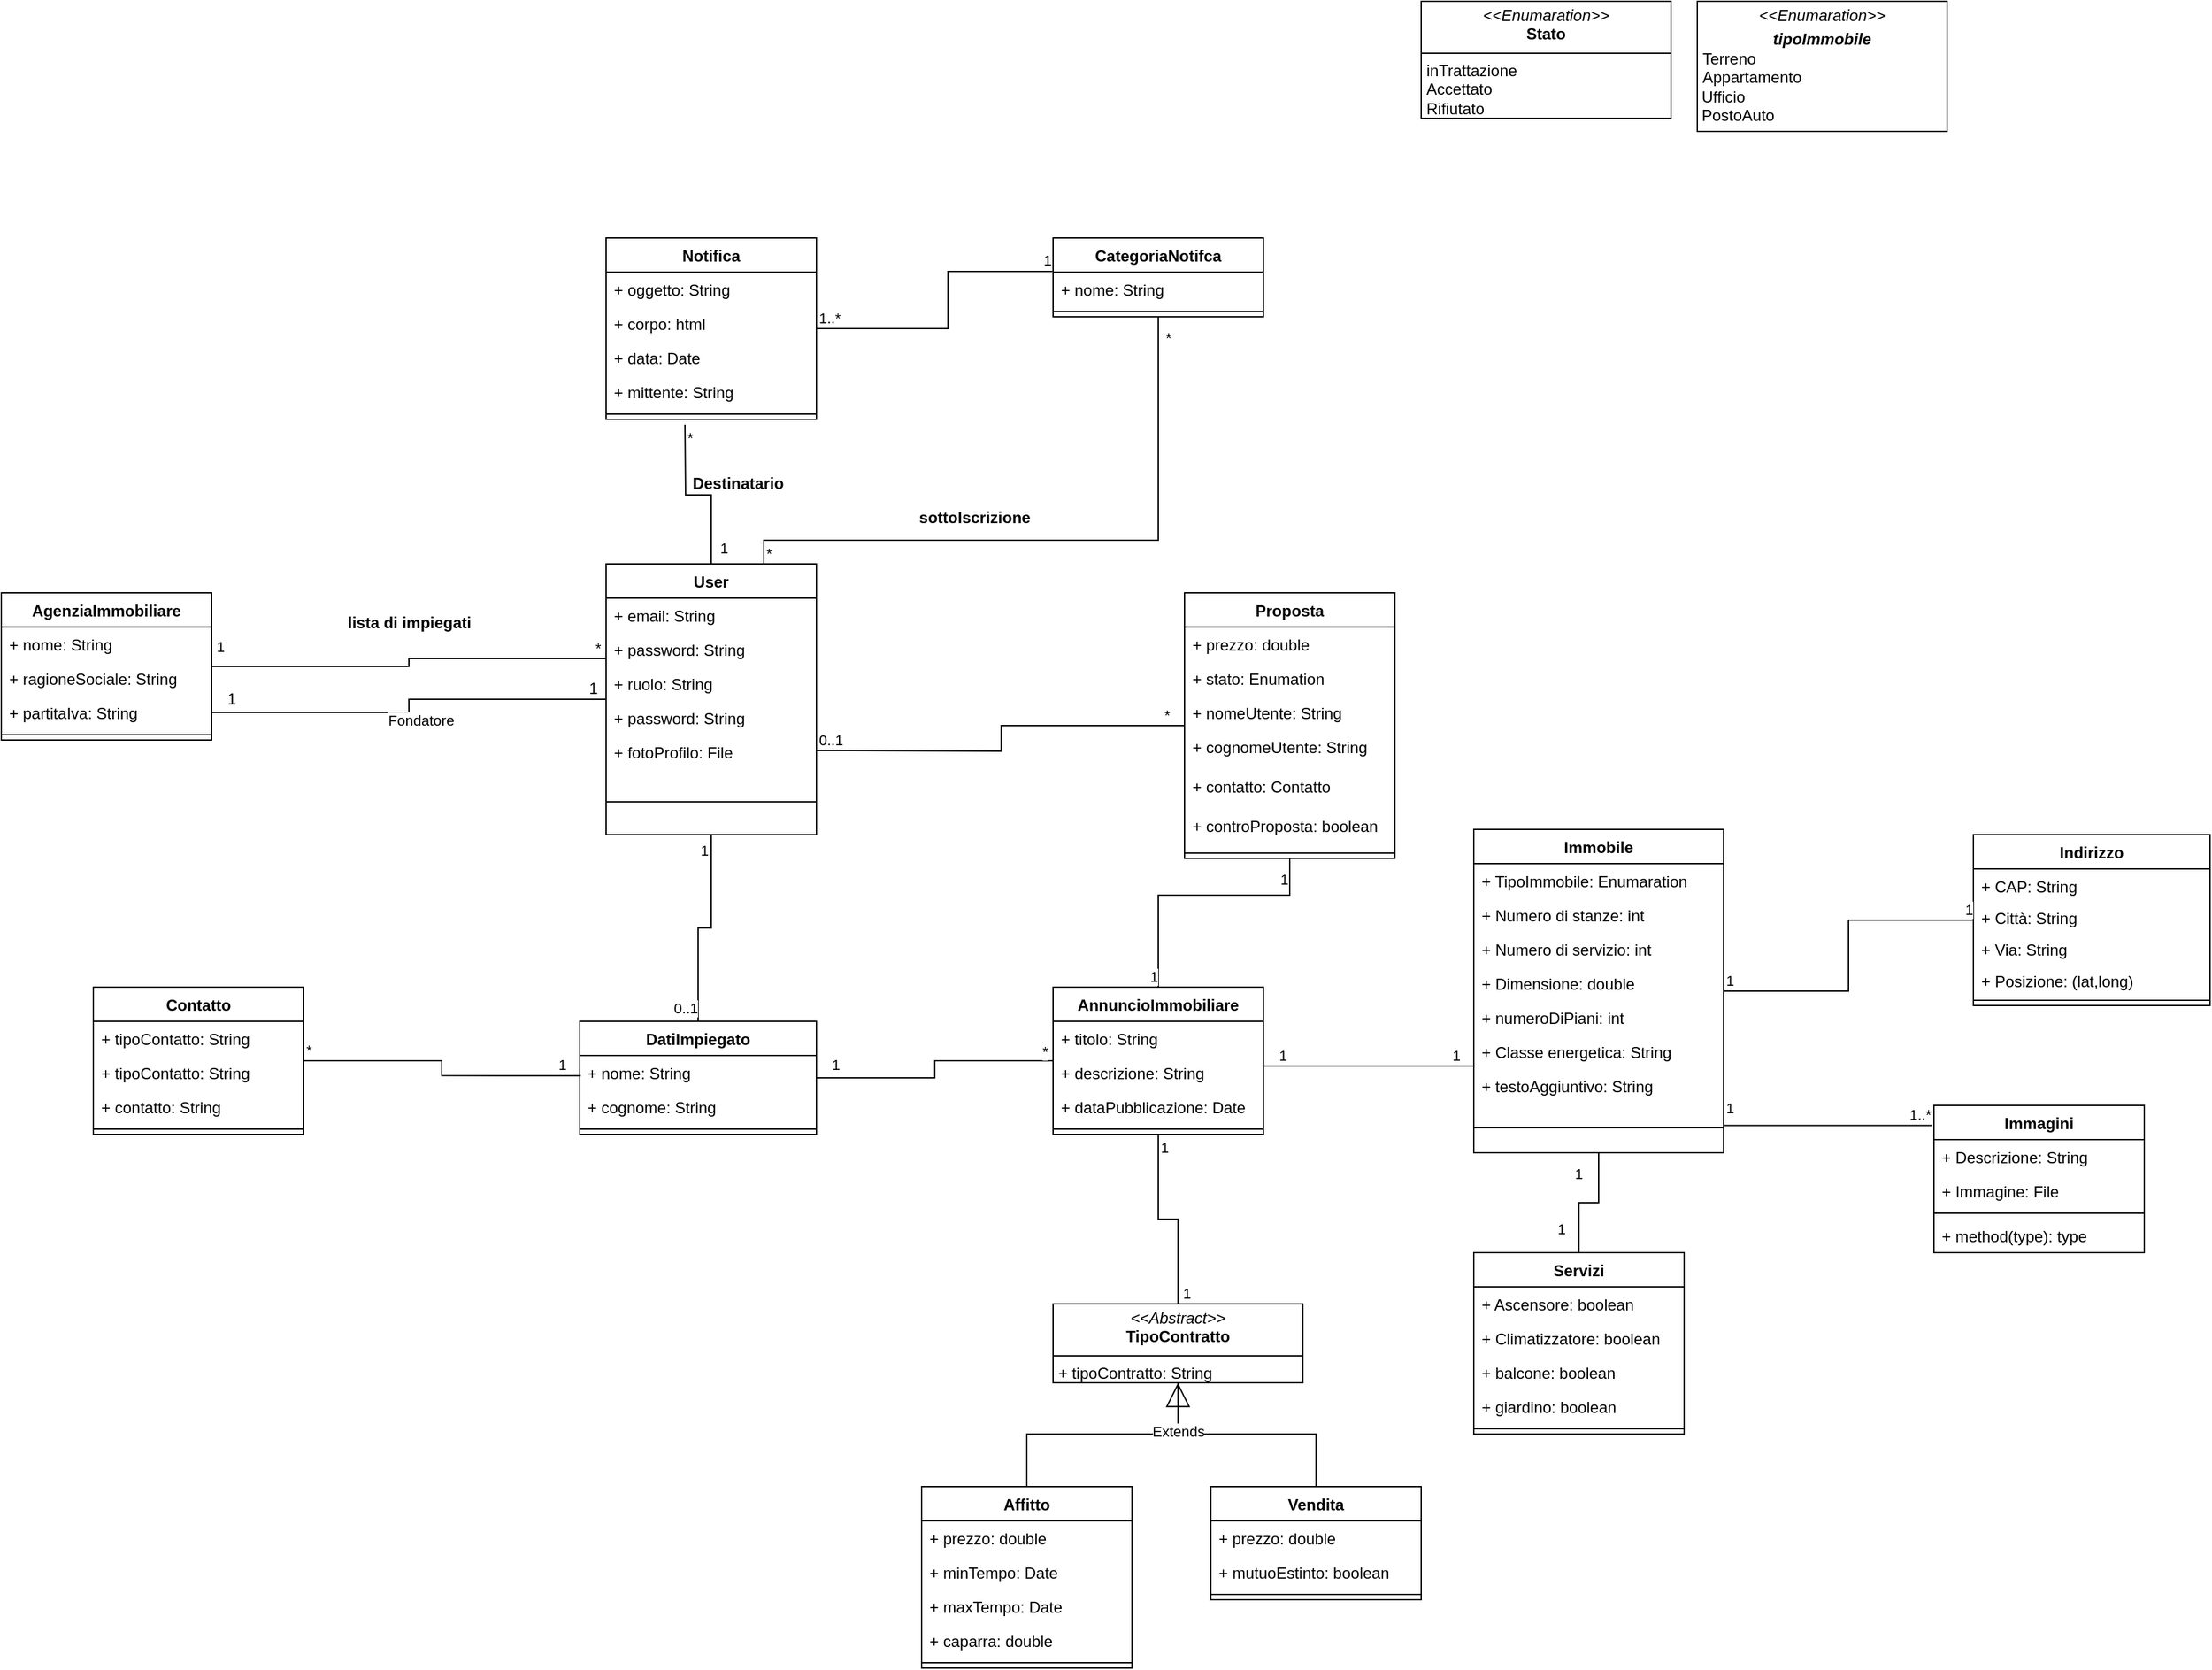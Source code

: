 <mxfile version="27.1.0">
  <diagram name="Pagina-1" id="T76t6ZgnSZmqll6Yn6_I">
    <mxGraphModel dx="1461" dy="1515" grid="1" gridSize="10" guides="1" tooltips="1" connect="1" arrows="1" fold="1" page="1" pageScale="1" pageWidth="827" pageHeight="1169" math="0" shadow="0">
      <root>
        <mxCell id="0" />
        <mxCell id="1" parent="0" />
        <mxCell id="S7eDoOAsfIO7sL4tf_eN-1" value="Immobile" style="swimlane;fontStyle=1;align=center;verticalAlign=top;childLayout=stackLayout;horizontal=1;startSize=26;horizontalStack=0;resizeParent=1;resizeParentMax=0;resizeLast=0;collapsible=1;marginBottom=0;whiteSpace=wrap;html=1;" parent="1" vertex="1">
          <mxGeometry x="1000" y="-120" width="190" height="246" as="geometry" />
        </mxCell>
        <mxCell id="S7eDoOAsfIO7sL4tf_eN-17" value="+ TipoImmobile: Enumaration" style="text;strokeColor=none;fillColor=none;align=left;verticalAlign=top;spacingLeft=4;spacingRight=4;overflow=hidden;rotatable=0;points=[[0,0.5],[1,0.5]];portConstraint=eastwest;whiteSpace=wrap;html=1;" parent="S7eDoOAsfIO7sL4tf_eN-1" vertex="1">
          <mxGeometry y="26" width="190" height="26" as="geometry" />
        </mxCell>
        <mxCell id="S7eDoOAsfIO7sL4tf_eN-24" value="+ Numero di stanze: int&lt;div&gt;&lt;br&gt;&lt;/div&gt;" style="text;strokeColor=none;fillColor=none;align=left;verticalAlign=top;spacingLeft=4;spacingRight=4;overflow=hidden;rotatable=0;points=[[0,0.5],[1,0.5]];portConstraint=eastwest;whiteSpace=wrap;html=1;" parent="S7eDoOAsfIO7sL4tf_eN-1" vertex="1">
          <mxGeometry y="52" width="190" height="26" as="geometry" />
        </mxCell>
        <mxCell id="S7eDoOAsfIO7sL4tf_eN-25" value="+ Numero di servizio: int&lt;div&gt;&lt;br&gt;&lt;/div&gt;" style="text;strokeColor=none;fillColor=none;align=left;verticalAlign=top;spacingLeft=4;spacingRight=4;overflow=hidden;rotatable=0;points=[[0,0.5],[1,0.5]];portConstraint=eastwest;whiteSpace=wrap;html=1;" parent="S7eDoOAsfIO7sL4tf_eN-1" vertex="1">
          <mxGeometry y="78" width="190" height="26" as="geometry" />
        </mxCell>
        <mxCell id="S7eDoOAsfIO7sL4tf_eN-26" value="+ Dimensione: double&lt;div&gt;&lt;br&gt;&lt;div&gt;&lt;br&gt;&lt;/div&gt;&lt;/div&gt;" style="text;strokeColor=none;fillColor=none;align=left;verticalAlign=top;spacingLeft=4;spacingRight=4;overflow=hidden;rotatable=0;points=[[0,0.5],[1,0.5]];portConstraint=eastwest;whiteSpace=wrap;html=1;" parent="S7eDoOAsfIO7sL4tf_eN-1" vertex="1">
          <mxGeometry y="104" width="190" height="26" as="geometry" />
        </mxCell>
        <mxCell id="S7eDoOAsfIO7sL4tf_eN-28" value="+ numeroDiPiani: int&lt;div&gt;&lt;br&gt;&lt;/div&gt;" style="text;strokeColor=none;fillColor=none;align=left;verticalAlign=top;spacingLeft=4;spacingRight=4;overflow=hidden;rotatable=0;points=[[0,0.5],[1,0.5]];portConstraint=eastwest;whiteSpace=wrap;html=1;" parent="S7eDoOAsfIO7sL4tf_eN-1" vertex="1">
          <mxGeometry y="130" width="190" height="26" as="geometry" />
        </mxCell>
        <mxCell id="S7eDoOAsfIO7sL4tf_eN-29" value="+ Classe energetica: String&lt;div&gt;&lt;br&gt;&lt;/div&gt;" style="text;strokeColor=none;fillColor=none;align=left;verticalAlign=top;spacingLeft=4;spacingRight=4;overflow=hidden;rotatable=0;points=[[0,0.5],[1,0.5]];portConstraint=eastwest;whiteSpace=wrap;html=1;" parent="S7eDoOAsfIO7sL4tf_eN-1" vertex="1">
          <mxGeometry y="156" width="190" height="26" as="geometry" />
        </mxCell>
        <mxCell id="KJooV-Dukt8LbY3l_32P-143" value="+ testoAggiuntivo: String&lt;div&gt;&lt;br&gt;&lt;/div&gt;" style="text;strokeColor=none;fillColor=none;align=left;verticalAlign=top;spacingLeft=4;spacingRight=4;overflow=hidden;rotatable=0;points=[[0,0.5],[1,0.5]];portConstraint=eastwest;whiteSpace=wrap;html=1;" parent="S7eDoOAsfIO7sL4tf_eN-1" vertex="1">
          <mxGeometry y="182" width="190" height="26" as="geometry" />
        </mxCell>
        <mxCell id="S7eDoOAsfIO7sL4tf_eN-3" value="" style="line;strokeWidth=1;fillColor=none;align=left;verticalAlign=middle;spacingTop=-1;spacingLeft=3;spacingRight=3;rotatable=0;labelPosition=right;points=[];portConstraint=eastwest;strokeColor=inherit;" parent="S7eDoOAsfIO7sL4tf_eN-1" vertex="1">
          <mxGeometry y="208" width="190" height="38" as="geometry" />
        </mxCell>
        <mxCell id="S7eDoOAsfIO7sL4tf_eN-5" value="Indirizzo&lt;div&gt;&lt;br&gt;&lt;/div&gt;" style="swimlane;fontStyle=1;align=center;verticalAlign=top;childLayout=stackLayout;horizontal=1;startSize=26;horizontalStack=0;resizeParent=1;resizeParentMax=0;resizeLast=0;collapsible=1;marginBottom=0;whiteSpace=wrap;html=1;" parent="1" vertex="1">
          <mxGeometry x="1380" y="-116" width="180" height="130" as="geometry" />
        </mxCell>
        <mxCell id="S7eDoOAsfIO7sL4tf_eN-40" value="+ CAP: String" style="text;strokeColor=none;fillColor=none;align=left;verticalAlign=top;spacingLeft=4;spacingRight=4;overflow=hidden;rotatable=0;points=[[0,0.5],[1,0.5]];portConstraint=eastwest;whiteSpace=wrap;html=1;" parent="S7eDoOAsfIO7sL4tf_eN-5" vertex="1">
          <mxGeometry y="26" width="180" height="24" as="geometry" />
        </mxCell>
        <mxCell id="S7eDoOAsfIO7sL4tf_eN-41" value="+ Città: String" style="text;strokeColor=none;fillColor=none;align=left;verticalAlign=top;spacingLeft=4;spacingRight=4;overflow=hidden;rotatable=0;points=[[0,0.5],[1,0.5]];portConstraint=eastwest;whiteSpace=wrap;html=1;" parent="S7eDoOAsfIO7sL4tf_eN-5" vertex="1">
          <mxGeometry y="50" width="180" height="24" as="geometry" />
        </mxCell>
        <mxCell id="S7eDoOAsfIO7sL4tf_eN-42" value="+ Via: String" style="text;strokeColor=none;fillColor=none;align=left;verticalAlign=top;spacingLeft=4;spacingRight=4;overflow=hidden;rotatable=0;points=[[0,0.5],[1,0.5]];portConstraint=eastwest;whiteSpace=wrap;html=1;" parent="S7eDoOAsfIO7sL4tf_eN-5" vertex="1">
          <mxGeometry y="74" width="180" height="24" as="geometry" />
        </mxCell>
        <mxCell id="S7eDoOAsfIO7sL4tf_eN-43" value="+ Posizione: (lat,long)" style="text;strokeColor=none;fillColor=none;align=left;verticalAlign=top;spacingLeft=4;spacingRight=4;overflow=hidden;rotatable=0;points=[[0,0.5],[1,0.5]];portConstraint=eastwest;whiteSpace=wrap;html=1;" parent="S7eDoOAsfIO7sL4tf_eN-5" vertex="1">
          <mxGeometry y="98" width="180" height="24" as="geometry" />
        </mxCell>
        <mxCell id="S7eDoOAsfIO7sL4tf_eN-7" value="" style="line;strokeWidth=1;fillColor=none;align=left;verticalAlign=middle;spacingTop=-1;spacingLeft=3;spacingRight=3;rotatable=0;labelPosition=right;points=[];portConstraint=eastwest;strokeColor=inherit;" parent="S7eDoOAsfIO7sL4tf_eN-5" vertex="1">
          <mxGeometry y="122" width="180" height="8" as="geometry" />
        </mxCell>
        <mxCell id="S7eDoOAsfIO7sL4tf_eN-9" value="Immagini" style="swimlane;fontStyle=1;align=center;verticalAlign=top;childLayout=stackLayout;horizontal=1;startSize=26;horizontalStack=0;resizeParent=1;resizeParentMax=0;resizeLast=0;collapsible=1;marginBottom=0;whiteSpace=wrap;html=1;" parent="1" vertex="1">
          <mxGeometry x="1350" y="90" width="160" height="112" as="geometry" />
        </mxCell>
        <mxCell id="S7eDoOAsfIO7sL4tf_eN-10" value="+ Descrizione: String&lt;div&gt;&lt;br&gt;&lt;/div&gt;" style="text;strokeColor=none;fillColor=none;align=left;verticalAlign=top;spacingLeft=4;spacingRight=4;overflow=hidden;rotatable=0;points=[[0,0.5],[1,0.5]];portConstraint=eastwest;whiteSpace=wrap;html=1;" parent="S7eDoOAsfIO7sL4tf_eN-9" vertex="1">
          <mxGeometry y="26" width="160" height="26" as="geometry" />
        </mxCell>
        <mxCell id="S7eDoOAsfIO7sL4tf_eN-44" value="+ Immagine: File&lt;div&gt;&lt;br&gt;&lt;div&gt;&lt;br&gt;&lt;/div&gt;&lt;/div&gt;" style="text;strokeColor=none;fillColor=none;align=left;verticalAlign=top;spacingLeft=4;spacingRight=4;overflow=hidden;rotatable=0;points=[[0,0.5],[1,0.5]];portConstraint=eastwest;whiteSpace=wrap;html=1;" parent="S7eDoOAsfIO7sL4tf_eN-9" vertex="1">
          <mxGeometry y="52" width="160" height="26" as="geometry" />
        </mxCell>
        <mxCell id="S7eDoOAsfIO7sL4tf_eN-11" value="" style="line;strokeWidth=1;fillColor=none;align=left;verticalAlign=middle;spacingTop=-1;spacingLeft=3;spacingRight=3;rotatable=0;labelPosition=right;points=[];portConstraint=eastwest;strokeColor=inherit;" parent="S7eDoOAsfIO7sL4tf_eN-9" vertex="1">
          <mxGeometry y="78" width="160" height="8" as="geometry" />
        </mxCell>
        <mxCell id="S7eDoOAsfIO7sL4tf_eN-12" value="+ method(type): type" style="text;strokeColor=none;fillColor=none;align=left;verticalAlign=top;spacingLeft=4;spacingRight=4;overflow=hidden;rotatable=0;points=[[0,0.5],[1,0.5]];portConstraint=eastwest;whiteSpace=wrap;html=1;" parent="S7eDoOAsfIO7sL4tf_eN-9" vertex="1">
          <mxGeometry y="86" width="160" height="26" as="geometry" />
        </mxCell>
        <mxCell id="S7eDoOAsfIO7sL4tf_eN-19" value="" style="endArrow=none;html=1;edgeStyle=orthogonalEdgeStyle;rounded=0;" parent="1" edge="1" target="S7eDoOAsfIO7sL4tf_eN-5" source="S7eDoOAsfIO7sL4tf_eN-1">
          <mxGeometry relative="1" as="geometry">
            <mxPoint x="1190" y="-80" as="sourcePoint" />
            <mxPoint x="1350" y="-80" as="targetPoint" />
          </mxGeometry>
        </mxCell>
        <mxCell id="S7eDoOAsfIO7sL4tf_eN-20" value="1" style="edgeLabel;resizable=0;html=1;align=left;verticalAlign=bottom;" parent="S7eDoOAsfIO7sL4tf_eN-19" connectable="0" vertex="1">
          <mxGeometry x="-1" relative="1" as="geometry" />
        </mxCell>
        <mxCell id="S7eDoOAsfIO7sL4tf_eN-21" value="1" style="edgeLabel;resizable=0;html=1;align=right;verticalAlign=bottom;" parent="S7eDoOAsfIO7sL4tf_eN-19" connectable="0" vertex="1">
          <mxGeometry x="1" relative="1" as="geometry" />
        </mxCell>
        <mxCell id="S7eDoOAsfIO7sL4tf_eN-46" value="Affitto" style="swimlane;fontStyle=1;align=center;verticalAlign=top;childLayout=stackLayout;horizontal=1;startSize=26;horizontalStack=0;resizeParent=1;resizeParentMax=0;resizeLast=0;collapsible=1;marginBottom=0;whiteSpace=wrap;html=1;" parent="1" vertex="1">
          <mxGeometry x="580" y="380" width="160" height="138" as="geometry" />
        </mxCell>
        <mxCell id="S7eDoOAsfIO7sL4tf_eN-47" value="+ prezzo: double" style="text;strokeColor=none;fillColor=none;align=left;verticalAlign=top;spacingLeft=4;spacingRight=4;overflow=hidden;rotatable=0;points=[[0,0.5],[1,0.5]];portConstraint=eastwest;whiteSpace=wrap;html=1;" parent="S7eDoOAsfIO7sL4tf_eN-46" vertex="1">
          <mxGeometry y="26" width="160" height="26" as="geometry" />
        </mxCell>
        <mxCell id="KJooV-Dukt8LbY3l_32P-148" value="+ minTempo: Date" style="text;strokeColor=none;fillColor=none;align=left;verticalAlign=top;spacingLeft=4;spacingRight=4;overflow=hidden;rotatable=0;points=[[0,0.5],[1,0.5]];portConstraint=eastwest;whiteSpace=wrap;html=1;" parent="S7eDoOAsfIO7sL4tf_eN-46" vertex="1">
          <mxGeometry y="52" width="160" height="26" as="geometry" />
        </mxCell>
        <mxCell id="KJooV-Dukt8LbY3l_32P-149" value="+ maxTempo: Date" style="text;strokeColor=none;fillColor=none;align=left;verticalAlign=top;spacingLeft=4;spacingRight=4;overflow=hidden;rotatable=0;points=[[0,0.5],[1,0.5]];portConstraint=eastwest;whiteSpace=wrap;html=1;" parent="S7eDoOAsfIO7sL4tf_eN-46" vertex="1">
          <mxGeometry y="78" width="160" height="26" as="geometry" />
        </mxCell>
        <mxCell id="KJooV-Dukt8LbY3l_32P-150" value="+ caparra: double" style="text;strokeColor=none;fillColor=none;align=left;verticalAlign=top;spacingLeft=4;spacingRight=4;overflow=hidden;rotatable=0;points=[[0,0.5],[1,0.5]];portConstraint=eastwest;whiteSpace=wrap;html=1;" parent="S7eDoOAsfIO7sL4tf_eN-46" vertex="1">
          <mxGeometry y="104" width="160" height="26" as="geometry" />
        </mxCell>
        <mxCell id="S7eDoOAsfIO7sL4tf_eN-48" value="" style="line;strokeWidth=1;fillColor=none;align=left;verticalAlign=middle;spacingTop=-1;spacingLeft=3;spacingRight=3;rotatable=0;labelPosition=right;points=[];portConstraint=eastwest;strokeColor=inherit;" parent="S7eDoOAsfIO7sL4tf_eN-46" vertex="1">
          <mxGeometry y="130" width="160" height="8" as="geometry" />
        </mxCell>
        <mxCell id="Yi7oOLd18CyTmVckt2kF-5" style="edgeStyle=orthogonalEdgeStyle;shape=connector;rounded=0;orthogonalLoop=1;jettySize=auto;html=1;strokeColor=default;align=center;verticalAlign=middle;fontFamily=Helvetica;fontSize=11;fontColor=default;labelBackgroundColor=default;startFill=0;endArrow=none;" edge="1" parent="1" source="S7eDoOAsfIO7sL4tf_eN-50" target="S7eDoOAsfIO7sL4tf_eN-54">
          <mxGeometry relative="1" as="geometry">
            <Array as="points">
              <mxPoint x="880" y="340" />
              <mxPoint x="775" y="340" />
            </Array>
          </mxGeometry>
        </mxCell>
        <mxCell id="S7eDoOAsfIO7sL4tf_eN-50" value="Vendita" style="swimlane;fontStyle=1;align=center;verticalAlign=top;childLayout=stackLayout;horizontal=1;startSize=26;horizontalStack=0;resizeParent=1;resizeParentMax=0;resizeLast=0;collapsible=1;marginBottom=0;whiteSpace=wrap;html=1;" parent="1" vertex="1">
          <mxGeometry x="800" y="380" width="160" height="86" as="geometry" />
        </mxCell>
        <mxCell id="S7eDoOAsfIO7sL4tf_eN-51" value="+ prezzo: double" style="text;strokeColor=none;fillColor=none;align=left;verticalAlign=top;spacingLeft=4;spacingRight=4;overflow=hidden;rotatable=0;points=[[0,0.5],[1,0.5]];portConstraint=eastwest;whiteSpace=wrap;html=1;" parent="S7eDoOAsfIO7sL4tf_eN-50" vertex="1">
          <mxGeometry y="26" width="160" height="26" as="geometry" />
        </mxCell>
        <mxCell id="KJooV-Dukt8LbY3l_32P-151" value="+ mutuoEstinto: boolean" style="text;strokeColor=none;fillColor=none;align=left;verticalAlign=top;spacingLeft=4;spacingRight=4;overflow=hidden;rotatable=0;points=[[0,0.5],[1,0.5]];portConstraint=eastwest;whiteSpace=wrap;html=1;" parent="S7eDoOAsfIO7sL4tf_eN-50" vertex="1">
          <mxGeometry y="52" width="160" height="26" as="geometry" />
        </mxCell>
        <mxCell id="S7eDoOAsfIO7sL4tf_eN-52" value="" style="line;strokeWidth=1;fillColor=none;align=left;verticalAlign=middle;spacingTop=-1;spacingLeft=3;spacingRight=3;rotatable=0;labelPosition=right;points=[];portConstraint=eastwest;strokeColor=inherit;" parent="S7eDoOAsfIO7sL4tf_eN-50" vertex="1">
          <mxGeometry y="78" width="160" height="8" as="geometry" />
        </mxCell>
        <mxCell id="S7eDoOAsfIO7sL4tf_eN-54" value="&lt;p style=&quot;margin:0px;margin-top:4px;text-align:center;&quot;&gt;&lt;i&gt;&amp;lt;&amp;lt;Abstract&amp;gt;&amp;gt;&lt;/i&gt;&lt;br&gt;&lt;b&gt;TipoContratto&lt;/b&gt;&lt;/p&gt;&lt;hr size=&quot;1&quot; style=&quot;border-style:solid;&quot;&gt;&lt;p style=&quot;margin:0px;margin-left:4px;&quot;&gt;+ tipoContratto: String&lt;/p&gt;" style="verticalAlign=top;align=left;overflow=fill;html=1;whiteSpace=wrap;" parent="1" vertex="1">
          <mxGeometry x="680" y="241" width="190" height="60" as="geometry" />
        </mxCell>
        <mxCell id="S7eDoOAsfIO7sL4tf_eN-55" value="AgenziaImmobiliare&lt;div&gt;&lt;br&gt;&lt;/div&gt;" style="swimlane;fontStyle=1;align=center;verticalAlign=top;childLayout=stackLayout;horizontal=1;startSize=26;horizontalStack=0;resizeParent=1;resizeParentMax=0;resizeLast=0;collapsible=1;marginBottom=0;whiteSpace=wrap;html=1;" parent="1" vertex="1">
          <mxGeometry x="-120" y="-300" width="160" height="112" as="geometry" />
        </mxCell>
        <mxCell id="S7eDoOAsfIO7sL4tf_eN-56" value="+ nome: String" style="text;strokeColor=none;fillColor=none;align=left;verticalAlign=top;spacingLeft=4;spacingRight=4;overflow=hidden;rotatable=0;points=[[0,0.5],[1,0.5]];portConstraint=eastwest;whiteSpace=wrap;html=1;" parent="S7eDoOAsfIO7sL4tf_eN-55" vertex="1">
          <mxGeometry y="26" width="160" height="26" as="geometry" />
        </mxCell>
        <mxCell id="KJooV-Dukt8LbY3l_32P-28" value="+ ragioneSociale: String" style="text;strokeColor=none;fillColor=none;align=left;verticalAlign=top;spacingLeft=4;spacingRight=4;overflow=hidden;rotatable=0;points=[[0,0.5],[1,0.5]];portConstraint=eastwest;whiteSpace=wrap;html=1;" parent="S7eDoOAsfIO7sL4tf_eN-55" vertex="1">
          <mxGeometry y="52" width="160" height="26" as="geometry" />
        </mxCell>
        <mxCell id="KJooV-Dukt8LbY3l_32P-29" value="+ partitaIva: String" style="text;strokeColor=none;fillColor=none;align=left;verticalAlign=top;spacingLeft=4;spacingRight=4;overflow=hidden;rotatable=0;points=[[0,0.5],[1,0.5]];portConstraint=eastwest;whiteSpace=wrap;html=1;" parent="S7eDoOAsfIO7sL4tf_eN-55" vertex="1">
          <mxGeometry y="78" width="160" height="26" as="geometry" />
        </mxCell>
        <mxCell id="S7eDoOAsfIO7sL4tf_eN-57" value="" style="line;strokeWidth=1;fillColor=none;align=left;verticalAlign=middle;spacingTop=-1;spacingLeft=3;spacingRight=3;rotatable=0;labelPosition=right;points=[];portConstraint=eastwest;strokeColor=inherit;" parent="S7eDoOAsfIO7sL4tf_eN-55" vertex="1">
          <mxGeometry y="104" width="160" height="8" as="geometry" />
        </mxCell>
        <mxCell id="Yi7oOLd18CyTmVckt2kF-2" style="edgeStyle=orthogonalEdgeStyle;rounded=0;orthogonalLoop=1;jettySize=auto;html=1;endArrow=none;startFill=0;" edge="1" parent="1" source="KJooV-Dukt8LbY3l_32P-14" target="S7eDoOAsfIO7sL4tf_eN-55">
          <mxGeometry relative="1" as="geometry">
            <Array as="points">
              <mxPoint x="190" y="-250" />
              <mxPoint x="190" y="-244" />
            </Array>
          </mxGeometry>
        </mxCell>
        <mxCell id="KJooV-Dukt8LbY3l_32P-14" value="User" style="swimlane;fontStyle=1;align=center;verticalAlign=top;childLayout=stackLayout;horizontal=1;startSize=26;horizontalStack=0;resizeParent=1;resizeParentMax=0;resizeLast=0;collapsible=1;marginBottom=0;whiteSpace=wrap;html=1;" parent="1" vertex="1">
          <mxGeometry x="340" y="-322" width="160" height="206" as="geometry" />
        </mxCell>
        <mxCell id="KJooV-Dukt8LbY3l_32P-15" value="+ email: String" style="text;strokeColor=none;fillColor=none;align=left;verticalAlign=top;spacingLeft=4;spacingRight=4;overflow=hidden;rotatable=0;points=[[0,0.5],[1,0.5]];portConstraint=eastwest;whiteSpace=wrap;html=1;" parent="KJooV-Dukt8LbY3l_32P-14" vertex="1">
          <mxGeometry y="26" width="160" height="26" as="geometry" />
        </mxCell>
        <mxCell id="KJooV-Dukt8LbY3l_32P-18" value="+ password: String" style="text;strokeColor=none;fillColor=none;align=left;verticalAlign=top;spacingLeft=4;spacingRight=4;overflow=hidden;rotatable=0;points=[[0,0.5],[1,0.5]];portConstraint=eastwest;whiteSpace=wrap;html=1;" parent="KJooV-Dukt8LbY3l_32P-14" vertex="1">
          <mxGeometry y="52" width="160" height="26" as="geometry" />
        </mxCell>
        <mxCell id="KJooV-Dukt8LbY3l_32P-19" value="+ ruolo: String" style="text;strokeColor=none;fillColor=none;align=left;verticalAlign=top;spacingLeft=4;spacingRight=4;overflow=hidden;rotatable=0;points=[[0,0.5],[1,0.5]];portConstraint=eastwest;whiteSpace=wrap;html=1;" parent="KJooV-Dukt8LbY3l_32P-14" vertex="1">
          <mxGeometry y="78" width="160" height="26" as="geometry" />
        </mxCell>
        <mxCell id="KJooV-Dukt8LbY3l_32P-20" value="+ password: String" style="text;strokeColor=none;fillColor=none;align=left;verticalAlign=top;spacingLeft=4;spacingRight=4;overflow=hidden;rotatable=0;points=[[0,0.5],[1,0.5]];portConstraint=eastwest;whiteSpace=wrap;html=1;" parent="KJooV-Dukt8LbY3l_32P-14" vertex="1">
          <mxGeometry y="104" width="160" height="26" as="geometry" />
        </mxCell>
        <mxCell id="KJooV-Dukt8LbY3l_32P-51" value="+ fotoProfilo: File" style="text;strokeColor=none;fillColor=none;align=left;verticalAlign=top;spacingLeft=4;spacingRight=4;overflow=hidden;rotatable=0;points=[[0,0.5],[1,0.5]];portConstraint=eastwest;whiteSpace=wrap;html=1;" parent="KJooV-Dukt8LbY3l_32P-14" vertex="1">
          <mxGeometry y="130" width="160" height="26" as="geometry" />
        </mxCell>
        <mxCell id="KJooV-Dukt8LbY3l_32P-16" value="" style="line;strokeWidth=1;fillColor=none;align=left;verticalAlign=middle;spacingTop=-1;spacingLeft=3;spacingRight=3;rotatable=0;labelPosition=right;points=[];portConstraint=eastwest;strokeColor=inherit;" parent="KJooV-Dukt8LbY3l_32P-14" vertex="1">
          <mxGeometry y="156" width="160" height="50" as="geometry" />
        </mxCell>
        <mxCell id="KJooV-Dukt8LbY3l_32P-27" value="lista di impiegati" style="text;align=center;fontStyle=1;verticalAlign=middle;spacingLeft=3;spacingRight=3;strokeColor=none;rotatable=0;points=[[0,0.5],[1,0.5]];portConstraint=eastwest;html=1;" parent="1" vertex="1">
          <mxGeometry x="150" y="-290" width="80" height="26" as="geometry" />
        </mxCell>
        <mxCell id="KJooV-Dukt8LbY3l_32P-35" value="DatiImpiegato" style="swimlane;fontStyle=1;align=center;verticalAlign=top;childLayout=stackLayout;horizontal=1;startSize=26;horizontalStack=0;resizeParent=1;resizeParentMax=0;resizeLast=0;collapsible=1;marginBottom=0;whiteSpace=wrap;html=1;" parent="1" vertex="1">
          <mxGeometry x="320" y="26" width="180" height="86" as="geometry" />
        </mxCell>
        <mxCell id="KJooV-Dukt8LbY3l_32P-39" value="+ nome: String&lt;div&gt;&lt;br&gt;&lt;/div&gt;" style="text;strokeColor=none;fillColor=none;align=left;verticalAlign=top;spacingLeft=4;spacingRight=4;overflow=hidden;rotatable=0;points=[[0,0.5],[1,0.5]];portConstraint=eastwest;whiteSpace=wrap;html=1;" parent="KJooV-Dukt8LbY3l_32P-35" vertex="1">
          <mxGeometry y="26" width="180" height="26" as="geometry" />
        </mxCell>
        <mxCell id="KJooV-Dukt8LbY3l_32P-40" value="+ cognome: String&lt;div&gt;&lt;br&gt;&lt;/div&gt;" style="text;strokeColor=none;fillColor=none;align=left;verticalAlign=top;spacingLeft=4;spacingRight=4;overflow=hidden;rotatable=0;points=[[0,0.5],[1,0.5]];portConstraint=eastwest;whiteSpace=wrap;html=1;" parent="KJooV-Dukt8LbY3l_32P-35" vertex="1">
          <mxGeometry y="52" width="180" height="26" as="geometry" />
        </mxCell>
        <mxCell id="KJooV-Dukt8LbY3l_32P-37" value="" style="line;strokeWidth=1;fillColor=none;align=left;verticalAlign=middle;spacingTop=-1;spacingLeft=3;spacingRight=3;rotatable=0;labelPosition=right;points=[];portConstraint=eastwest;strokeColor=inherit;" parent="KJooV-Dukt8LbY3l_32P-35" vertex="1">
          <mxGeometry y="78" width="180" height="8" as="geometry" />
        </mxCell>
        <mxCell id="KJooV-Dukt8LbY3l_32P-41" value="Contatto" style="swimlane;fontStyle=1;align=center;verticalAlign=top;childLayout=stackLayout;horizontal=1;startSize=26;horizontalStack=0;resizeParent=1;resizeParentMax=0;resizeLast=0;collapsible=1;marginBottom=0;whiteSpace=wrap;html=1;" parent="1" vertex="1">
          <mxGeometry x="-50" width="160" height="112" as="geometry" />
        </mxCell>
        <mxCell id="KJooV-Dukt8LbY3l_32P-42" value="+ tipoContatto: String" style="text;strokeColor=none;fillColor=none;align=left;verticalAlign=top;spacingLeft=4;spacingRight=4;overflow=hidden;rotatable=0;points=[[0,0.5],[1,0.5]];portConstraint=eastwest;whiteSpace=wrap;html=1;" parent="KJooV-Dukt8LbY3l_32P-41" vertex="1">
          <mxGeometry y="26" width="160" height="26" as="geometry" />
        </mxCell>
        <mxCell id="KJooV-Dukt8LbY3l_32P-50" value="+ tipoContatto: String" style="text;strokeColor=none;fillColor=none;align=left;verticalAlign=top;spacingLeft=4;spacingRight=4;overflow=hidden;rotatable=0;points=[[0,0.5],[1,0.5]];portConstraint=eastwest;whiteSpace=wrap;html=1;" parent="KJooV-Dukt8LbY3l_32P-41" vertex="1">
          <mxGeometry y="52" width="160" height="26" as="geometry" />
        </mxCell>
        <mxCell id="KJooV-Dukt8LbY3l_32P-45" value="+ contatto: String" style="text;strokeColor=none;fillColor=none;align=left;verticalAlign=top;spacingLeft=4;spacingRight=4;overflow=hidden;rotatable=0;points=[[0,0.5],[1,0.5]];portConstraint=eastwest;whiteSpace=wrap;html=1;" parent="KJooV-Dukt8LbY3l_32P-41" vertex="1">
          <mxGeometry y="78" width="160" height="26" as="geometry" />
        </mxCell>
        <mxCell id="KJooV-Dukt8LbY3l_32P-43" value="" style="line;strokeWidth=1;fillColor=none;align=left;verticalAlign=middle;spacingTop=-1;spacingLeft=3;spacingRight=3;rotatable=0;labelPosition=right;points=[];portConstraint=eastwest;strokeColor=inherit;" parent="KJooV-Dukt8LbY3l_32P-41" vertex="1">
          <mxGeometry y="104" width="160" height="8" as="geometry" />
        </mxCell>
        <mxCell id="KJooV-Dukt8LbY3l_32P-46" value="" style="endArrow=none;html=1;edgeStyle=orthogonalEdgeStyle;rounded=0;entryX=0.004;entryY=0.59;entryDx=0;entryDy=0;entryPerimeter=0;" parent="1" edge="1" target="KJooV-Dukt8LbY3l_32P-39" source="KJooV-Dukt8LbY3l_32P-41">
          <mxGeometry relative="1" as="geometry">
            <mxPoint x="113.36" y="41.278" as="sourcePoint" />
            <mxPoint x="320" y="42.19" as="targetPoint" />
          </mxGeometry>
        </mxCell>
        <mxCell id="KJooV-Dukt8LbY3l_32P-47" value="*" style="edgeLabel;resizable=0;html=1;align=left;verticalAlign=bottom;" parent="KJooV-Dukt8LbY3l_32P-46" connectable="0" vertex="1">
          <mxGeometry x="-1" relative="1" as="geometry" />
        </mxCell>
        <mxCell id="KJooV-Dukt8LbY3l_32P-48" value="1" style="edgeLabel;resizable=0;html=1;align=right;verticalAlign=bottom;" parent="KJooV-Dukt8LbY3l_32P-46" connectable="0" vertex="1">
          <mxGeometry x="1" relative="1" as="geometry">
            <mxPoint x="-10" as="offset" />
          </mxGeometry>
        </mxCell>
        <mxCell id="KJooV-Dukt8LbY3l_32P-52" value="" style="endArrow=none;html=1;edgeStyle=orthogonalEdgeStyle;rounded=0;exitX=0.5;exitY=1;exitDx=0;exitDy=0;entryX=0.5;entryY=0;entryDx=0;entryDy=0;" parent="1" edge="1" target="KJooV-Dukt8LbY3l_32P-35" source="KJooV-Dukt8LbY3l_32P-14">
          <mxGeometry relative="1" as="geometry">
            <mxPoint x="400" y="-110" as="sourcePoint" />
            <mxPoint x="400" y="12" as="targetPoint" />
          </mxGeometry>
        </mxCell>
        <mxCell id="KJooV-Dukt8LbY3l_32P-53" value="1" style="edgeLabel;resizable=0;html=1;align=left;verticalAlign=bottom;" parent="KJooV-Dukt8LbY3l_32P-52" connectable="0" vertex="1">
          <mxGeometry x="-1" relative="1" as="geometry">
            <mxPoint x="-10" y="20" as="offset" />
          </mxGeometry>
        </mxCell>
        <mxCell id="KJooV-Dukt8LbY3l_32P-54" value="0..1" style="edgeLabel;resizable=0;html=1;align=right;verticalAlign=bottom;" parent="KJooV-Dukt8LbY3l_32P-52" connectable="0" vertex="1">
          <mxGeometry x="1" relative="1" as="geometry">
            <mxPoint y="-2" as="offset" />
          </mxGeometry>
        </mxCell>
        <mxCell id="KJooV-Dukt8LbY3l_32P-62" value="AnnuncioImmobiliare" style="swimlane;fontStyle=1;align=center;verticalAlign=top;childLayout=stackLayout;horizontal=1;startSize=26;horizontalStack=0;resizeParent=1;resizeParentMax=0;resizeLast=0;collapsible=1;marginBottom=0;whiteSpace=wrap;html=1;" parent="1" vertex="1">
          <mxGeometry x="680" width="160" height="112" as="geometry" />
        </mxCell>
        <mxCell id="KJooV-Dukt8LbY3l_32P-63" value="+ titolo: String" style="text;strokeColor=none;fillColor=none;align=left;verticalAlign=top;spacingLeft=4;spacingRight=4;overflow=hidden;rotatable=0;points=[[0,0.5],[1,0.5]];portConstraint=eastwest;whiteSpace=wrap;html=1;" parent="KJooV-Dukt8LbY3l_32P-62" vertex="1">
          <mxGeometry y="26" width="160" height="26" as="geometry" />
        </mxCell>
        <mxCell id="KJooV-Dukt8LbY3l_32P-66" value="+ descrizione: String" style="text;strokeColor=none;fillColor=none;align=left;verticalAlign=top;spacingLeft=4;spacingRight=4;overflow=hidden;rotatable=0;points=[[0,0.5],[1,0.5]];portConstraint=eastwest;whiteSpace=wrap;html=1;" parent="KJooV-Dukt8LbY3l_32P-62" vertex="1">
          <mxGeometry y="52" width="160" height="26" as="geometry" />
        </mxCell>
        <mxCell id="KJooV-Dukt8LbY3l_32P-67" value="+ dataPubblicazione: Date" style="text;strokeColor=none;fillColor=none;align=left;verticalAlign=top;spacingLeft=4;spacingRight=4;overflow=hidden;rotatable=0;points=[[0,0.5],[1,0.5]];portConstraint=eastwest;whiteSpace=wrap;html=1;" parent="KJooV-Dukt8LbY3l_32P-62" vertex="1">
          <mxGeometry y="78" width="160" height="26" as="geometry" />
        </mxCell>
        <mxCell id="KJooV-Dukt8LbY3l_32P-64" value="" style="line;strokeWidth=1;fillColor=none;align=left;verticalAlign=middle;spacingTop=-1;spacingLeft=3;spacingRight=3;rotatable=0;labelPosition=right;points=[];portConstraint=eastwest;strokeColor=inherit;" parent="KJooV-Dukt8LbY3l_32P-62" vertex="1">
          <mxGeometry y="104" width="160" height="8" as="geometry" />
        </mxCell>
        <mxCell id="KJooV-Dukt8LbY3l_32P-71" value="" style="endArrow=none;html=1;edgeStyle=orthogonalEdgeStyle;rounded=0;" parent="1" target="KJooV-Dukt8LbY3l_32P-35" edge="1" source="KJooV-Dukt8LbY3l_32P-62">
          <mxGeometry relative="1" as="geometry">
            <mxPoint x="680" y="69" as="sourcePoint" />
            <mxPoint x="550" y="70" as="targetPoint" />
          </mxGeometry>
        </mxCell>
        <mxCell id="KJooV-Dukt8LbY3l_32P-72" value="*" style="edgeLabel;resizable=0;html=1;align=left;verticalAlign=bottom;" parent="KJooV-Dukt8LbY3l_32P-71" connectable="0" vertex="1">
          <mxGeometry x="-1" relative="1" as="geometry">
            <mxPoint x="-10" y="1" as="offset" />
          </mxGeometry>
        </mxCell>
        <mxCell id="KJooV-Dukt8LbY3l_32P-73" value="1" style="edgeLabel;resizable=0;html=1;align=right;verticalAlign=bottom;" parent="KJooV-Dukt8LbY3l_32P-71" connectable="0" vertex="1">
          <mxGeometry x="1" relative="1" as="geometry">
            <mxPoint x="18" y="-2" as="offset" />
          </mxGeometry>
        </mxCell>
        <mxCell id="KJooV-Dukt8LbY3l_32P-74" value="" style="endArrow=none;html=1;edgeStyle=orthogonalEdgeStyle;rounded=0;" parent="1" edge="1">
          <mxGeometry relative="1" as="geometry">
            <mxPoint x="840" y="60" as="sourcePoint" />
            <mxPoint x="1000" y="60" as="targetPoint" />
          </mxGeometry>
        </mxCell>
        <mxCell id="KJooV-Dukt8LbY3l_32P-75" value="1" style="edgeLabel;resizable=0;html=1;align=left;verticalAlign=bottom;" parent="KJooV-Dukt8LbY3l_32P-74" connectable="0" vertex="1">
          <mxGeometry x="-1" relative="1" as="geometry">
            <mxPoint x="10" as="offset" />
          </mxGeometry>
        </mxCell>
        <mxCell id="KJooV-Dukt8LbY3l_32P-76" value="1" style="edgeLabel;resizable=0;html=1;align=right;verticalAlign=bottom;" parent="KJooV-Dukt8LbY3l_32P-74" connectable="0" vertex="1">
          <mxGeometry x="1" relative="1" as="geometry">
            <mxPoint x="-10" as="offset" />
          </mxGeometry>
        </mxCell>
        <mxCell id="KJooV-Dukt8LbY3l_32P-81" value="" style="endArrow=none;html=1;edgeStyle=orthogonalEdgeStyle;rounded=0;entryX=0.5;entryY=0;entryDx=0;entryDy=0;" parent="1" edge="1" target="S7eDoOAsfIO7sL4tf_eN-54" source="KJooV-Dukt8LbY3l_32P-62">
          <mxGeometry relative="1" as="geometry">
            <mxPoint x="730" y="112" as="sourcePoint" />
            <mxPoint x="730" y="210" as="targetPoint" />
          </mxGeometry>
        </mxCell>
        <mxCell id="KJooV-Dukt8LbY3l_32P-82" value="1" style="edgeLabel;resizable=0;html=1;align=left;verticalAlign=bottom;" parent="KJooV-Dukt8LbY3l_32P-81" connectable="0" vertex="1">
          <mxGeometry x="-1" relative="1" as="geometry">
            <mxPoint y="18" as="offset" />
          </mxGeometry>
        </mxCell>
        <mxCell id="KJooV-Dukt8LbY3l_32P-83" value="1" style="edgeLabel;resizable=0;html=1;align=right;verticalAlign=bottom;" parent="KJooV-Dukt8LbY3l_32P-81" connectable="0" vertex="1">
          <mxGeometry x="1" relative="1" as="geometry">
            <mxPoint x="10" as="offset" />
          </mxGeometry>
        </mxCell>
        <mxCell id="KJooV-Dukt8LbY3l_32P-89" value="Notifica" style="swimlane;fontStyle=1;align=center;verticalAlign=top;childLayout=stackLayout;horizontal=1;startSize=26;horizontalStack=0;resizeParent=1;resizeParentMax=0;resizeLast=0;collapsible=1;marginBottom=0;whiteSpace=wrap;html=1;" parent="1" vertex="1">
          <mxGeometry x="340" y="-570" width="160" height="138" as="geometry" />
        </mxCell>
        <mxCell id="KJooV-Dukt8LbY3l_32P-90" value="+ oggetto: String" style="text;strokeColor=none;fillColor=none;align=left;verticalAlign=top;spacingLeft=4;spacingRight=4;overflow=hidden;rotatable=0;points=[[0,0.5],[1,0.5]];portConstraint=eastwest;whiteSpace=wrap;html=1;" parent="KJooV-Dukt8LbY3l_32P-89" vertex="1">
          <mxGeometry y="26" width="160" height="26" as="geometry" />
        </mxCell>
        <mxCell id="KJooV-Dukt8LbY3l_32P-93" value="+ corpo: html" style="text;strokeColor=none;fillColor=none;align=left;verticalAlign=top;spacingLeft=4;spacingRight=4;overflow=hidden;rotatable=0;points=[[0,0.5],[1,0.5]];portConstraint=eastwest;whiteSpace=wrap;html=1;" parent="KJooV-Dukt8LbY3l_32P-89" vertex="1">
          <mxGeometry y="52" width="160" height="26" as="geometry" />
        </mxCell>
        <mxCell id="KJooV-Dukt8LbY3l_32P-94" value="+ data: Date" style="text;strokeColor=none;fillColor=none;align=left;verticalAlign=top;spacingLeft=4;spacingRight=4;overflow=hidden;rotatable=0;points=[[0,0.5],[1,0.5]];portConstraint=eastwest;whiteSpace=wrap;html=1;" parent="KJooV-Dukt8LbY3l_32P-89" vertex="1">
          <mxGeometry y="78" width="160" height="26" as="geometry" />
        </mxCell>
        <mxCell id="KJooV-Dukt8LbY3l_32P-130" value="+ mittente: String" style="text;strokeColor=none;fillColor=none;align=left;verticalAlign=top;spacingLeft=4;spacingRight=4;overflow=hidden;rotatable=0;points=[[0,0.5],[1,0.5]];portConstraint=eastwest;whiteSpace=wrap;html=1;" parent="KJooV-Dukt8LbY3l_32P-89" vertex="1">
          <mxGeometry y="104" width="160" height="26" as="geometry" />
        </mxCell>
        <mxCell id="KJooV-Dukt8LbY3l_32P-91" value="" style="line;strokeWidth=1;fillColor=none;align=left;verticalAlign=middle;spacingTop=-1;spacingLeft=3;spacingRight=3;rotatable=0;labelPosition=right;points=[];portConstraint=eastwest;strokeColor=inherit;" parent="KJooV-Dukt8LbY3l_32P-89" vertex="1">
          <mxGeometry y="130" width="160" height="8" as="geometry" />
        </mxCell>
        <mxCell id="KJooV-Dukt8LbY3l_32P-95" value="Extends" style="endArrow=block;endSize=16;endFill=0;html=1;rounded=0;entryX=0.5;entryY=1;entryDx=0;entryDy=0;" parent="1" source="S7eDoOAsfIO7sL4tf_eN-46" edge="1" target="S7eDoOAsfIO7sL4tf_eN-54">
          <mxGeometry x="0.621" width="160" relative="1" as="geometry">
            <mxPoint x="820.3" y="326.33" as="sourcePoint" />
            <mxPoint x="820" y="250" as="targetPoint" />
            <Array as="points">
              <mxPoint x="660" y="340" />
              <mxPoint x="775" y="340" />
            </Array>
            <mxPoint as="offset" />
          </mxGeometry>
        </mxCell>
        <mxCell id="KJooV-Dukt8LbY3l_32P-96" value="Proposta" style="swimlane;fontStyle=1;align=center;verticalAlign=top;childLayout=stackLayout;horizontal=1;startSize=26;horizontalStack=0;resizeParent=1;resizeParentMax=0;resizeLast=0;collapsible=1;marginBottom=0;whiteSpace=wrap;html=1;" parent="1" vertex="1">
          <mxGeometry x="780" y="-300" width="160" height="202" as="geometry" />
        </mxCell>
        <mxCell id="KJooV-Dukt8LbY3l_32P-97" value="+ prezzo: double" style="text;strokeColor=none;fillColor=none;align=left;verticalAlign=top;spacingLeft=4;spacingRight=4;overflow=hidden;rotatable=0;points=[[0,0.5],[1,0.5]];portConstraint=eastwest;whiteSpace=wrap;html=1;" parent="KJooV-Dukt8LbY3l_32P-96" vertex="1">
          <mxGeometry y="26" width="160" height="26" as="geometry" />
        </mxCell>
        <mxCell id="KJooV-Dukt8LbY3l_32P-100" value="+ stato: Enumation" style="text;strokeColor=none;fillColor=none;align=left;verticalAlign=top;spacingLeft=4;spacingRight=4;overflow=hidden;rotatable=0;points=[[0,0.5],[1,0.5]];portConstraint=eastwest;whiteSpace=wrap;html=1;" parent="KJooV-Dukt8LbY3l_32P-96" vertex="1">
          <mxGeometry y="52" width="160" height="26" as="geometry" />
        </mxCell>
        <mxCell id="KJooV-Dukt8LbY3l_32P-117" value="+ nomeUtente: String" style="text;strokeColor=none;fillColor=none;align=left;verticalAlign=top;spacingLeft=4;spacingRight=4;overflow=hidden;rotatable=0;points=[[0,0.5],[1,0.5]];portConstraint=eastwest;whiteSpace=wrap;html=1;" parent="KJooV-Dukt8LbY3l_32P-96" vertex="1">
          <mxGeometry y="78" width="160" height="26" as="geometry" />
        </mxCell>
        <mxCell id="KJooV-Dukt8LbY3l_32P-118" value="+ cognomeUtente: String" style="text;strokeColor=none;fillColor=none;align=left;verticalAlign=top;spacingLeft=4;spacingRight=4;overflow=hidden;rotatable=0;points=[[0,0.5],[1,0.5]];portConstraint=eastwest;whiteSpace=wrap;html=1;" parent="KJooV-Dukt8LbY3l_32P-96" vertex="1">
          <mxGeometry y="104" width="160" height="30" as="geometry" />
        </mxCell>
        <mxCell id="KJooV-Dukt8LbY3l_32P-119" value="+ contatto: Contatto" style="text;strokeColor=none;fillColor=none;align=left;verticalAlign=top;spacingLeft=4;spacingRight=4;overflow=hidden;rotatable=0;points=[[0,0.5],[1,0.5]];portConstraint=eastwest;whiteSpace=wrap;html=1;" parent="KJooV-Dukt8LbY3l_32P-96" vertex="1">
          <mxGeometry y="134" width="160" height="30" as="geometry" />
        </mxCell>
        <mxCell id="KJooV-Dukt8LbY3l_32P-120" value="+ controProposta: boolean" style="text;strokeColor=none;fillColor=none;align=left;verticalAlign=top;spacingLeft=4;spacingRight=4;overflow=hidden;rotatable=0;points=[[0,0.5],[1,0.5]];portConstraint=eastwest;whiteSpace=wrap;html=1;" parent="KJooV-Dukt8LbY3l_32P-96" vertex="1">
          <mxGeometry y="164" width="160" height="30" as="geometry" />
        </mxCell>
        <mxCell id="KJooV-Dukt8LbY3l_32P-98" value="" style="line;strokeWidth=1;fillColor=none;align=left;verticalAlign=middle;spacingTop=-1;spacingLeft=3;spacingRight=3;rotatable=0;labelPosition=right;points=[];portConstraint=eastwest;strokeColor=inherit;" parent="KJooV-Dukt8LbY3l_32P-96" vertex="1">
          <mxGeometry y="194" width="160" height="8" as="geometry" />
        </mxCell>
        <mxCell id="KJooV-Dukt8LbY3l_32P-108" value="" style="endArrow=none;html=1;edgeStyle=orthogonalEdgeStyle;rounded=0;" parent="1" edge="1" target="KJooV-Dukt8LbY3l_32P-96">
          <mxGeometry relative="1" as="geometry">
            <mxPoint x="500" y="-180" as="sourcePoint" />
            <mxPoint x="650" y="-180" as="targetPoint" />
          </mxGeometry>
        </mxCell>
        <mxCell id="KJooV-Dukt8LbY3l_32P-109" value="0..1" style="edgeLabel;resizable=0;html=1;align=left;verticalAlign=bottom;" parent="KJooV-Dukt8LbY3l_32P-108" connectable="0" vertex="1">
          <mxGeometry x="-1" relative="1" as="geometry" />
        </mxCell>
        <mxCell id="KJooV-Dukt8LbY3l_32P-110" value="*" style="edgeLabel;resizable=0;html=1;align=right;verticalAlign=bottom;" parent="KJooV-Dukt8LbY3l_32P-108" connectable="0" vertex="1">
          <mxGeometry x="1" relative="1" as="geometry">
            <mxPoint x="-10" as="offset" />
          </mxGeometry>
        </mxCell>
        <mxCell id="KJooV-Dukt8LbY3l_32P-114" value="" style="endArrow=none;html=1;edgeStyle=orthogonalEdgeStyle;rounded=0;exitX=0.5;exitY=1;exitDx=0;exitDy=0;" parent="1" source="KJooV-Dukt8LbY3l_32P-96" target="KJooV-Dukt8LbY3l_32P-62" edge="1">
          <mxGeometry relative="1" as="geometry">
            <mxPoint x="730" y="-100" as="sourcePoint" />
            <mxPoint x="730" y="-10" as="targetPoint" />
            <Array as="points">
              <mxPoint x="860" y="-70" />
              <mxPoint x="760" y="-70" />
            </Array>
          </mxGeometry>
        </mxCell>
        <mxCell id="KJooV-Dukt8LbY3l_32P-115" value="1" style="edgeLabel;resizable=0;html=1;align=left;verticalAlign=bottom;" parent="KJooV-Dukt8LbY3l_32P-114" connectable="0" vertex="1">
          <mxGeometry x="-1" relative="1" as="geometry">
            <mxPoint x="-9" y="24" as="offset" />
          </mxGeometry>
        </mxCell>
        <mxCell id="KJooV-Dukt8LbY3l_32P-116" value="1" style="edgeLabel;resizable=0;html=1;align=right;verticalAlign=bottom;" parent="KJooV-Dukt8LbY3l_32P-114" connectable="0" vertex="1">
          <mxGeometry x="1" relative="1" as="geometry" />
        </mxCell>
        <mxCell id="KJooV-Dukt8LbY3l_32P-125" value="" style="endArrow=none;html=1;edgeStyle=orthogonalEdgeStyle;rounded=0;entryX=0.5;entryY=0;entryDx=0;entryDy=0;" parent="1" target="KJooV-Dukt8LbY3l_32P-14" edge="1">
          <mxGeometry relative="1" as="geometry">
            <mxPoint x="400" y="-428" as="sourcePoint" />
            <mxPoint x="400" y="-330" as="targetPoint" />
          </mxGeometry>
        </mxCell>
        <mxCell id="KJooV-Dukt8LbY3l_32P-126" value="*" style="edgeLabel;resizable=0;html=1;align=left;verticalAlign=bottom;" parent="KJooV-Dukt8LbY3l_32P-125" connectable="0" vertex="1">
          <mxGeometry x="-1" relative="1" as="geometry">
            <mxPoint y="18" as="offset" />
          </mxGeometry>
        </mxCell>
        <mxCell id="KJooV-Dukt8LbY3l_32P-127" value="1" style="edgeLabel;resizable=0;html=1;align=right;verticalAlign=bottom;" parent="KJooV-Dukt8LbY3l_32P-125" connectable="0" vertex="1">
          <mxGeometry x="1" relative="1" as="geometry">
            <mxPoint x="13" y="-3" as="offset" />
          </mxGeometry>
        </mxCell>
        <mxCell id="KJooV-Dukt8LbY3l_32P-128" value="Destinatario" style="text;align=center;fontStyle=1;verticalAlign=middle;spacingLeft=3;spacingRight=3;strokeColor=none;rotatable=0;points=[[0,0.5],[1,0.5]];portConstraint=eastwest;html=1;" parent="1" vertex="1">
          <mxGeometry x="400" y="-396" width="80" height="26" as="geometry" />
        </mxCell>
        <mxCell id="KJooV-Dukt8LbY3l_32P-129" value="&lt;p style=&quot;margin:0px;margin-top:4px;text-align:center;&quot;&gt;&lt;i&gt;&amp;lt;&amp;lt;Enumaration&amp;gt;&amp;gt;&lt;/i&gt;&lt;br&gt;&lt;b&gt;Stato&lt;/b&gt;&lt;/p&gt;&lt;hr size=&quot;1&quot; style=&quot;border-style:solid;&quot;&gt;&lt;p style=&quot;margin:0px;margin-left:4px;&quot;&gt;inTrattazione&lt;/p&gt;&lt;p style=&quot;margin:0px;margin-left:4px;&quot;&gt;Accettato&lt;/p&gt;&lt;p style=&quot;margin:0px;margin-left:4px;&quot;&gt;Rifiutato&lt;/p&gt;&lt;div&gt;&lt;span style=&quot;background-color: transparent; color: light-dark(rgb(0, 0, 0), rgb(255, 255, 255));&quot;&gt;&lt;br&gt;&lt;/span&gt;&lt;/div&gt;&lt;hr size=&quot;1&quot; style=&quot;border-style:solid;&quot;&gt;&lt;p style=&quot;margin:0px;margin-left:4px;&quot;&gt;&lt;br&gt;&lt;/p&gt;" style="verticalAlign=top;align=left;overflow=fill;html=1;whiteSpace=wrap;" parent="1" vertex="1">
          <mxGeometry x="960" y="-750" width="190" height="89" as="geometry" />
        </mxCell>
        <mxCell id="KJooV-Dukt8LbY3l_32P-134" value="" style="endArrow=none;html=1;edgeStyle=orthogonalEdgeStyle;rounded=0;entryX=-0.01;entryY=0.136;entryDx=0;entryDy=0;entryPerimeter=0;" parent="1" target="S7eDoOAsfIO7sL4tf_eN-9" edge="1">
          <mxGeometry relative="1" as="geometry">
            <mxPoint x="1190" y="112" as="sourcePoint" />
            <mxPoint x="1350" y="112" as="targetPoint" />
            <Array as="points">
              <mxPoint x="1190" y="105" />
            </Array>
          </mxGeometry>
        </mxCell>
        <mxCell id="KJooV-Dukt8LbY3l_32P-135" value="1" style="edgeLabel;resizable=0;html=1;align=left;verticalAlign=bottom;" parent="KJooV-Dukt8LbY3l_32P-134" connectable="0" vertex="1">
          <mxGeometry x="-1" relative="1" as="geometry">
            <mxPoint y="-12" as="offset" />
          </mxGeometry>
        </mxCell>
        <mxCell id="KJooV-Dukt8LbY3l_32P-136" value="1..*" style="edgeLabel;resizable=0;html=1;align=right;verticalAlign=bottom;" parent="KJooV-Dukt8LbY3l_32P-134" connectable="0" vertex="1">
          <mxGeometry x="1" relative="1" as="geometry" />
        </mxCell>
        <mxCell id="KJooV-Dukt8LbY3l_32P-137" value="&lt;p style=&quot;margin:0px;margin-top:4px;text-align:center;&quot;&gt;&lt;i&gt;&amp;lt;&amp;lt;Enumaration&amp;gt;&amp;gt;&lt;/i&gt;&lt;br&gt;&lt;/p&gt;&lt;p style=&quot;margin:0px;margin-top:4px;text-align:center;&quot;&gt;&lt;i&gt;&lt;b&gt;tipoImmobile&lt;/b&gt;&lt;/i&gt;&lt;/p&gt;&lt;p style=&quot;margin:0px;margin-left:4px;&quot;&gt;&lt;span style=&quot;background-color: transparent; color: light-dark(rgb(0, 0, 0), rgb(255, 255, 255));&quot;&gt;Terreno&lt;/span&gt;&lt;/p&gt;&lt;p style=&quot;margin:0px;margin-left:4px;&quot;&gt;&lt;span style=&quot;background-color: transparent; color: light-dark(rgb(0, 0, 0), rgb(255, 255, 255));&quot;&gt;Appartamento&lt;/span&gt;&lt;/p&gt;&lt;div&gt;&lt;span style=&quot;background-color: transparent; color: light-dark(rgb(0, 0, 0), rgb(255, 255, 255));&quot;&gt;&amp;nbsp;Ufficio&lt;/span&gt;&lt;/div&gt;&lt;div&gt;&amp;nbsp;PostoAuto&lt;/div&gt;&lt;div&gt;&lt;span style=&quot;background-color: transparent; color: light-dark(rgb(0, 0, 0), rgb(255, 255, 255));&quot;&gt;&lt;br&gt;&lt;/span&gt;&lt;/div&gt;&lt;hr size=&quot;1&quot; style=&quot;border-style:solid;&quot;&gt;&lt;p style=&quot;margin:0px;margin-left:4px;&quot;&gt;&lt;br&gt;&lt;/p&gt;" style="verticalAlign=top;align=left;overflow=fill;html=1;whiteSpace=wrap;" parent="1" vertex="1">
          <mxGeometry x="1170" y="-750" width="190" height="99" as="geometry" />
        </mxCell>
        <mxCell id="KJooV-Dukt8LbY3l_32P-152" value="Servizi" style="swimlane;fontStyle=1;align=center;verticalAlign=top;childLayout=stackLayout;horizontal=1;startSize=26;horizontalStack=0;resizeParent=1;resizeParentMax=0;resizeLast=0;collapsible=1;marginBottom=0;whiteSpace=wrap;html=1;" parent="1" vertex="1">
          <mxGeometry x="1000" y="202" width="160" height="138" as="geometry" />
        </mxCell>
        <mxCell id="KJooV-Dukt8LbY3l_32P-153" value="+ Ascensore: boolean" style="text;strokeColor=none;fillColor=none;align=left;verticalAlign=top;spacingLeft=4;spacingRight=4;overflow=hidden;rotatable=0;points=[[0,0.5],[1,0.5]];portConstraint=eastwest;whiteSpace=wrap;html=1;" parent="KJooV-Dukt8LbY3l_32P-152" vertex="1">
          <mxGeometry y="26" width="160" height="26" as="geometry" />
        </mxCell>
        <mxCell id="KJooV-Dukt8LbY3l_32P-156" value="+ Climatizzatore: boolean" style="text;strokeColor=none;fillColor=none;align=left;verticalAlign=top;spacingLeft=4;spacingRight=4;overflow=hidden;rotatable=0;points=[[0,0.5],[1,0.5]];portConstraint=eastwest;whiteSpace=wrap;html=1;" parent="KJooV-Dukt8LbY3l_32P-152" vertex="1">
          <mxGeometry y="52" width="160" height="26" as="geometry" />
        </mxCell>
        <mxCell id="KJooV-Dukt8LbY3l_32P-157" value="+ balcone&lt;span style=&quot;color: rgba(0, 0, 0, 0); font-family: monospace; font-size: 0px; text-wrap-mode: nowrap;&quot;&gt;%3CmxGraphModel%3E%3Croot%3E%3CmxCell%20id%3D%220%22%2F%3E%3CmxCell%20id%3D%221%22%20parent%3D%220%22%2F%3E%3CmxCell%20id%3D%222%22%20value%3D%22%2B%20Climatizzatore%3A%20boolean%22%20style%3D%22text%3BstrokeColor%3Dnone%3BfillColor%3Dnone%3Balign%3Dleft%3BverticalAlign%3Dtop%3BspacingLeft%3D4%3BspacingRight%3D4%3Boverflow%3Dhidden%3Brotatable%3D0%3Bpoints%3D%5B%5B0%2C0.5%5D%2C%5B1%2C0.5%5D%5D%3BportConstraint%3Deastwest%3BwhiteSpace%3Dwrap%3Bhtml%3D1%3B%22%20vertex%3D%221%22%20parent%3D%221%22%3E%3CmxGeometry%20x%3D%221000%22%20y%3D%22262%22%20width%3D%22160%22%20height%3D%2226%22%20as%3D%22geometry%22%2F%3E%3C%2FmxCell%3E%3C%2Froot%3E%3C%2FmxGraphModel%3E&lt;/span&gt;: boolean" style="text;strokeColor=none;fillColor=none;align=left;verticalAlign=top;spacingLeft=4;spacingRight=4;overflow=hidden;rotatable=0;points=[[0,0.5],[1,0.5]];portConstraint=eastwest;whiteSpace=wrap;html=1;" parent="KJooV-Dukt8LbY3l_32P-152" vertex="1">
          <mxGeometry y="78" width="160" height="26" as="geometry" />
        </mxCell>
        <mxCell id="KJooV-Dukt8LbY3l_32P-158" value="+ giardino&lt;span style=&quot;color: rgba(0, 0, 0, 0); font-family: monospace; font-size: 0px; text-wrap-mode: nowrap;&quot;&gt;%3CmxGraphModel%3E%3Croot%3E%3CmxCell%20id%3D%220%22%2F%3E%3CmxCell%20id%3D%221%22%20parent%3D%220%22%2F%3E%3CmxCell%20id%3D%222%22%20value%3D%22%2B%20Climatizzatore%3A%20boolean%22%20style%3D%22text%3BstrokeColor%3Dnone%3BfillColor%3Dnone%3Balign%3Dleft%3BverticalAlign%3Dtop%3BspacingLeft%3D4%3BspacingRight%3D4%3Boverflow%3Dhidden%3Brotatable%3D0%3Bpoints%3D%5B%5B0%2C0.5%5D%2C%5B1%2C0.5%5D%5D%3BportConstraint%3Deastwest%3BwhiteSpace%3Dwrap%3Bhtml%3D1%3B%22%20vertex%3D%221%22%20parent%3D%221%22%3E%3CmxGeometry%20x%3D%221000%22%20y%3D%22262%22%20width%3D%22160%22%20height%3D%2226%22%20as%3D%22geometry%22%2F%3E%3C%2FmxCell%3E%3C%2Froot%3E%3C%2FmxGraphModel%3E&lt;/span&gt;: boolean" style="text;strokeColor=none;fillColor=none;align=left;verticalAlign=top;spacingLeft=4;spacingRight=4;overflow=hidden;rotatable=0;points=[[0,0.5],[1,0.5]];portConstraint=eastwest;whiteSpace=wrap;html=1;" parent="KJooV-Dukt8LbY3l_32P-152" vertex="1">
          <mxGeometry y="104" width="160" height="26" as="geometry" />
        </mxCell>
        <mxCell id="KJooV-Dukt8LbY3l_32P-154" value="" style="line;strokeWidth=1;fillColor=none;align=left;verticalAlign=middle;spacingTop=-1;spacingLeft=3;spacingRight=3;rotatable=0;labelPosition=right;points=[];portConstraint=eastwest;strokeColor=inherit;" parent="KJooV-Dukt8LbY3l_32P-152" vertex="1">
          <mxGeometry y="130" width="160" height="8" as="geometry" />
        </mxCell>
        <mxCell id="KJooV-Dukt8LbY3l_32P-160" value="" style="endArrow=none;html=1;edgeStyle=orthogonalEdgeStyle;rounded=0;" parent="1" target="KJooV-Dukt8LbY3l_32P-152" edge="1" source="S7eDoOAsfIO7sL4tf_eN-1">
          <mxGeometry relative="1" as="geometry">
            <mxPoint x="1060" y="126" as="sourcePoint" />
            <mxPoint x="1220" y="126" as="targetPoint" />
          </mxGeometry>
        </mxCell>
        <mxCell id="KJooV-Dukt8LbY3l_32P-161" value="1" style="edgeLabel;resizable=0;html=1;align=left;verticalAlign=bottom;" parent="KJooV-Dukt8LbY3l_32P-160" connectable="0" vertex="1">
          <mxGeometry x="-1" relative="1" as="geometry">
            <mxPoint x="-20" y="24" as="offset" />
          </mxGeometry>
        </mxCell>
        <mxCell id="KJooV-Dukt8LbY3l_32P-162" value="1" style="edgeLabel;resizable=0;html=1;align=right;verticalAlign=bottom;" parent="KJooV-Dukt8LbY3l_32P-160" connectable="0" vertex="1">
          <mxGeometry x="1" relative="1" as="geometry">
            <mxPoint x="-10" y="-10" as="offset" />
          </mxGeometry>
        </mxCell>
        <mxCell id="9XxS-aXh4LHedw4uNnaG-2" value="" style="endArrow=none;html=1;rounded=0;entryX=1;entryY=0.5;entryDx=0;entryDy=0;edgeStyle=orthogonalEdgeStyle;" parent="1" source="KJooV-Dukt8LbY3l_32P-14" target="KJooV-Dukt8LbY3l_32P-29" edge="1">
          <mxGeometry width="50" height="50" relative="1" as="geometry">
            <mxPoint x="500" y="-240" as="sourcePoint" />
            <mxPoint x="550" y="-290" as="targetPoint" />
          </mxGeometry>
        </mxCell>
        <mxCell id="9XxS-aXh4LHedw4uNnaG-3" value="Fondatore&lt;div&gt;&lt;br&gt;&lt;/div&gt;" style="edgeLabel;html=1;align=center;verticalAlign=middle;resizable=0;points=[];" parent="9XxS-aXh4LHedw4uNnaG-2" vertex="1" connectable="0">
          <mxGeometry x="-0.657" y="3" relative="1" as="geometry">
            <mxPoint x="-88" y="20" as="offset" />
          </mxGeometry>
        </mxCell>
        <mxCell id="9XxS-aXh4LHedw4uNnaG-4" value="1" style="text;html=1;align=center;verticalAlign=middle;resizable=0;points=[];autosize=1;strokeColor=none;fillColor=none;" parent="1" vertex="1">
          <mxGeometry x="40" y="-234" width="30" height="30" as="geometry" />
        </mxCell>
        <mxCell id="9XxS-aXh4LHedw4uNnaG-5" value="1" style="text;html=1;align=center;verticalAlign=middle;resizable=0;points=[];autosize=1;strokeColor=none;fillColor=none;" parent="1" vertex="1">
          <mxGeometry x="315" y="-242" width="30" height="30" as="geometry" />
        </mxCell>
        <mxCell id="VHOoi8GCev5Yeff-RZvS-1" value="CategoriaNotifca" style="swimlane;fontStyle=1;align=center;verticalAlign=top;childLayout=stackLayout;horizontal=1;startSize=26;horizontalStack=0;resizeParent=1;resizeParentMax=0;resizeLast=0;collapsible=1;marginBottom=0;whiteSpace=wrap;html=1;" parent="1" vertex="1">
          <mxGeometry x="680" y="-570" width="160" height="60" as="geometry" />
        </mxCell>
        <mxCell id="VHOoi8GCev5Yeff-RZvS-2" value="+ nome: String" style="text;strokeColor=none;fillColor=none;align=left;verticalAlign=top;spacingLeft=4;spacingRight=4;overflow=hidden;rotatable=0;points=[[0,0.5],[1,0.5]];portConstraint=eastwest;whiteSpace=wrap;html=1;" parent="VHOoi8GCev5Yeff-RZvS-1" vertex="1">
          <mxGeometry y="26" width="160" height="26" as="geometry" />
        </mxCell>
        <mxCell id="VHOoi8GCev5Yeff-RZvS-3" value="" style="line;strokeWidth=1;fillColor=none;align=left;verticalAlign=middle;spacingTop=-1;spacingLeft=3;spacingRight=3;rotatable=0;labelPosition=right;points=[];portConstraint=eastwest;strokeColor=inherit;" parent="VHOoi8GCev5Yeff-RZvS-1" vertex="1">
          <mxGeometry y="52" width="160" height="8" as="geometry" />
        </mxCell>
        <mxCell id="VHOoi8GCev5Yeff-RZvS-5" value="" style="endArrow=none;html=1;edgeStyle=orthogonalEdgeStyle;rounded=0;entryX=-0.004;entryY=-0.018;entryDx=0;entryDy=0;entryPerimeter=0;" parent="1" edge="1" target="VHOoi8GCev5Yeff-RZvS-2" source="KJooV-Dukt8LbY3l_32P-89">
          <mxGeometry relative="1" as="geometry">
            <mxPoint x="520" y="-450" as="sourcePoint" />
            <mxPoint x="680" y="-450" as="targetPoint" />
            <Array as="points">
              <mxPoint x="600" y="-501" />
              <mxPoint x="600" y="-544" />
            </Array>
          </mxGeometry>
        </mxCell>
        <mxCell id="VHOoi8GCev5Yeff-RZvS-6" value="1..*" style="edgeLabel;resizable=0;html=1;align=left;verticalAlign=bottom;" parent="VHOoi8GCev5Yeff-RZvS-5" connectable="0" vertex="1">
          <mxGeometry x="-1" relative="1" as="geometry" />
        </mxCell>
        <mxCell id="VHOoi8GCev5Yeff-RZvS-7" value="1" style="edgeLabel;resizable=0;html=1;align=right;verticalAlign=bottom;" parent="VHOoi8GCev5Yeff-RZvS-5" connectable="0" vertex="1">
          <mxGeometry x="1" relative="1" as="geometry" />
        </mxCell>
        <mxCell id="VHOoi8GCev5Yeff-RZvS-8" value="" style="endArrow=none;html=1;edgeStyle=orthogonalEdgeStyle;rounded=0;entryX=0.5;entryY=1;entryDx=0;entryDy=0;exitX=0.75;exitY=0;exitDx=0;exitDy=0;" parent="1" target="VHOoi8GCev5Yeff-RZvS-1" edge="1" source="KJooV-Dukt8LbY3l_32P-14">
          <mxGeometry relative="1" as="geometry">
            <mxPoint x="450" y="-320" as="sourcePoint" />
            <mxPoint x="610" y="-320" as="targetPoint" />
            <Array as="points">
              <mxPoint x="460" y="-340" />
              <mxPoint x="760" y="-340" />
            </Array>
          </mxGeometry>
        </mxCell>
        <mxCell id="VHOoi8GCev5Yeff-RZvS-9" value="*" style="edgeLabel;resizable=0;html=1;align=left;verticalAlign=bottom;" parent="VHOoi8GCev5Yeff-RZvS-8" connectable="0" vertex="1">
          <mxGeometry x="-1" relative="1" as="geometry" />
        </mxCell>
        <mxCell id="VHOoi8GCev5Yeff-RZvS-10" value="*" style="edgeLabel;resizable=0;html=1;align=right;verticalAlign=bottom;" parent="VHOoi8GCev5Yeff-RZvS-8" connectable="0" vertex="1">
          <mxGeometry x="1" relative="1" as="geometry">
            <mxPoint x="10" y="24" as="offset" />
          </mxGeometry>
        </mxCell>
        <mxCell id="VHOoi8GCev5Yeff-RZvS-11" value="sottoIscrizione" style="text;align=center;fontStyle=1;verticalAlign=middle;spacingLeft=3;spacingRight=3;strokeColor=none;rotatable=0;points=[[0,0.5],[1,0.5]];portConstraint=eastwest;html=1;" parent="1" vertex="1">
          <mxGeometry x="580" y="-370" width="80" height="26" as="geometry" />
        </mxCell>
        <mxCell id="Yi7oOLd18CyTmVckt2kF-3" value="*" style="edgeLabel;resizable=0;html=1;align=left;verticalAlign=bottom;" connectable="0" vertex="1" parent="1">
          <mxGeometry x="330" y="-250" as="geometry" />
        </mxCell>
        <mxCell id="Yi7oOLd18CyTmVckt2kF-4" value="1" style="edgeLabel;resizable=0;html=1;align=right;verticalAlign=bottom;" connectable="0" vertex="1" parent="1">
          <mxGeometry x="50.0" y="-250.002" as="geometry" />
        </mxCell>
      </root>
    </mxGraphModel>
  </diagram>
</mxfile>
